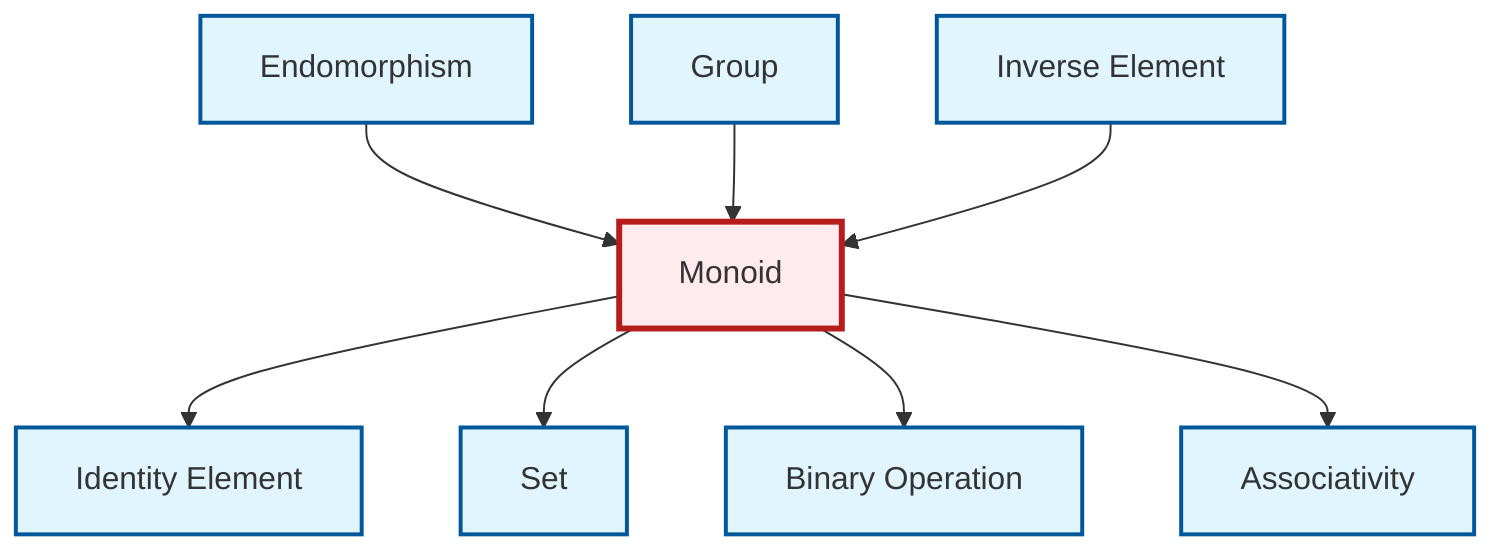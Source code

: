 graph TD
    classDef definition fill:#e1f5fe,stroke:#01579b,stroke-width:2px
    classDef theorem fill:#f3e5f5,stroke:#4a148c,stroke-width:2px
    classDef axiom fill:#fff3e0,stroke:#e65100,stroke-width:2px
    classDef example fill:#e8f5e9,stroke:#1b5e20,stroke-width:2px
    classDef current fill:#ffebee,stroke:#b71c1c,stroke-width:3px
    def-set["Set"]:::definition
    def-monoid["Monoid"]:::definition
    def-endomorphism["Endomorphism"]:::definition
    def-group["Group"]:::definition
    def-inverse-element["Inverse Element"]:::definition
    def-identity-element["Identity Element"]:::definition
    def-binary-operation["Binary Operation"]:::definition
    def-associativity["Associativity"]:::definition
    def-monoid --> def-identity-element
    def-endomorphism --> def-monoid
    def-group --> def-monoid
    def-monoid --> def-set
    def-monoid --> def-binary-operation
    def-monoid --> def-associativity
    def-inverse-element --> def-monoid
    class def-monoid current